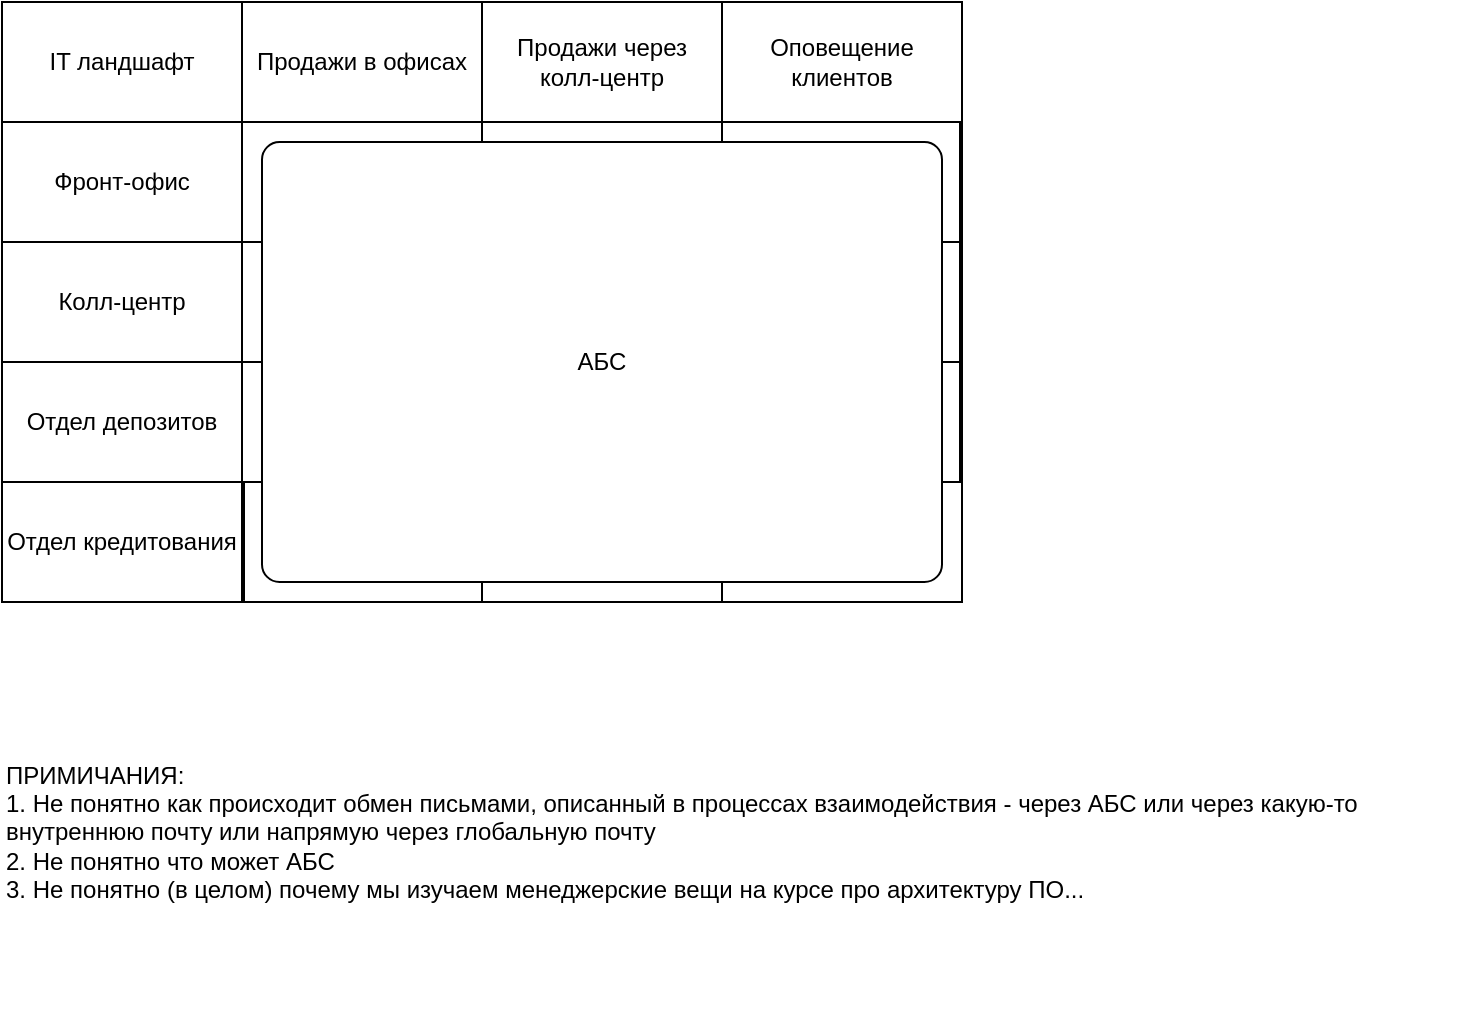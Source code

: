<mxfile version="27.1.1">
  <diagram name="Page-1" id="Z2c1XPwL7gk2Sq_vbX5X">
    <mxGraphModel dx="1158" dy="618" grid="1" gridSize="10" guides="1" tooltips="1" connect="1" arrows="1" fold="1" page="1" pageScale="1" pageWidth="850" pageHeight="1100" math="0" shadow="0">
      <root>
        <mxCell id="0" />
        <mxCell id="1" parent="0" />
        <mxCell id="xn0co1EgoNSOZvKsrCmK-13" value="" style="rounded=0;whiteSpace=wrap;html=1;fillColor=none;" vertex="1" parent="1">
          <mxGeometry x="80" y="80" width="480" height="300" as="geometry" />
        </mxCell>
        <mxCell id="xn0co1EgoNSOZvKsrCmK-3" value="Продажи в офисах" style="rounded=0;whiteSpace=wrap;html=1;" vertex="1" parent="1">
          <mxGeometry x="200" y="80" width="120" height="60" as="geometry" />
        </mxCell>
        <mxCell id="xn0co1EgoNSOZvKsrCmK-5" value="Фронт-офис" style="rounded=0;whiteSpace=wrap;html=1;" vertex="1" parent="1">
          <mxGeometry x="80" y="140" width="120" height="60" as="geometry" />
        </mxCell>
        <mxCell id="xn0co1EgoNSOZvKsrCmK-6" value="Отдел кредитования" style="rounded=0;whiteSpace=wrap;html=1;" vertex="1" parent="1">
          <mxGeometry x="80" y="320" width="120" height="60" as="geometry" />
        </mxCell>
        <mxCell id="xn0co1EgoNSOZvKsrCmK-7" value="Отдел депозитов" style="rounded=0;whiteSpace=wrap;html=1;" vertex="1" parent="1">
          <mxGeometry x="80" y="260" width="120" height="60" as="geometry" />
        </mxCell>
        <mxCell id="xn0co1EgoNSOZvKsrCmK-9" value="Продажи через колл-центр" style="rounded=0;whiteSpace=wrap;html=1;" vertex="1" parent="1">
          <mxGeometry x="320" y="80" width="120" height="60" as="geometry" />
        </mxCell>
        <mxCell id="xn0co1EgoNSOZvKsrCmK-11" value="Оповещение клиентов" style="rounded=0;whiteSpace=wrap;html=1;" vertex="1" parent="1">
          <mxGeometry x="440" y="80" width="120" height="60" as="geometry" />
        </mxCell>
        <mxCell id="xn0co1EgoNSOZvKsrCmK-21" value="IT ландшафт" style="rounded=0;whiteSpace=wrap;html=1;" vertex="1" parent="1">
          <mxGeometry x="80" y="80" width="120" height="60" as="geometry" />
        </mxCell>
        <mxCell id="xn0co1EgoNSOZvKsrCmK-26" value="Колл-центр" style="rounded=0;whiteSpace=wrap;html=1;" vertex="1" parent="1">
          <mxGeometry x="80" y="200" width="120" height="60" as="geometry" />
        </mxCell>
        <mxCell id="xn0co1EgoNSOZvKsrCmK-29" value="" style="group" vertex="1" connectable="0" parent="1">
          <mxGeometry x="200" y="140" width="360" height="254" as="geometry" />
        </mxCell>
        <mxCell id="xn0co1EgoNSOZvKsrCmK-14" value="" style="rounded=0;whiteSpace=wrap;html=1;fillColor=none;" vertex="1" parent="xn0co1EgoNSOZvKsrCmK-29">
          <mxGeometry width="120" height="240" as="geometry" />
        </mxCell>
        <mxCell id="xn0co1EgoNSOZvKsrCmK-15" value="" style="rounded=0;whiteSpace=wrap;html=1;fillColor=none;" vertex="1" parent="xn0co1EgoNSOZvKsrCmK-29">
          <mxGeometry x="120" width="120" height="240" as="geometry" />
        </mxCell>
        <mxCell id="xn0co1EgoNSOZvKsrCmK-16" value="" style="rounded=0;whiteSpace=wrap;html=1;fillColor=none;" vertex="1" parent="xn0co1EgoNSOZvKsrCmK-29">
          <mxGeometry x="240" width="120" height="240" as="geometry" />
        </mxCell>
        <mxCell id="xn0co1EgoNSOZvKsrCmK-17" value="" style="rounded=0;whiteSpace=wrap;html=1;fillColor=none;" vertex="1" parent="xn0co1EgoNSOZvKsrCmK-29">
          <mxGeometry width="359" height="60" as="geometry" />
        </mxCell>
        <mxCell id="xn0co1EgoNSOZvKsrCmK-20" value="" style="rounded=0;whiteSpace=wrap;html=1;fillColor=none;" vertex="1" parent="xn0co1EgoNSOZvKsrCmK-29">
          <mxGeometry y="120" width="359" height="60" as="geometry" />
        </mxCell>
        <mxCell id="xn0co1EgoNSOZvKsrCmK-18" value="" style="rounded=0;whiteSpace=wrap;html=1;fillColor=none;" vertex="1" parent="xn0co1EgoNSOZvKsrCmK-29">
          <mxGeometry x="1" y="180" width="359" height="60" as="geometry" />
        </mxCell>
        <mxCell id="xn0co1EgoNSOZvKsrCmK-19" value="" style="rounded=0;whiteSpace=wrap;html=1;fillColor=none;" vertex="1" parent="xn0co1EgoNSOZvKsrCmK-29">
          <mxGeometry y="60" width="359" height="60" as="geometry" />
        </mxCell>
        <mxCell id="xn0co1EgoNSOZvKsrCmK-24" value="АБС" style="rounded=1;whiteSpace=wrap;html=1;arcSize=4;" vertex="1" parent="xn0co1EgoNSOZvKsrCmK-29">
          <mxGeometry x="10" y="10" width="340" height="220" as="geometry" />
        </mxCell>
        <mxCell id="xn0co1EgoNSOZvKsrCmK-30" value="ПРИМИЧАНИЯ:&lt;div&gt;1. Не понятно как происходит обмен письмами, описанный в процессах взаимодействия - через АБС или через какую-то внутреннюю почту или напрямую через глобальную почту&lt;/div&gt;&lt;div&gt;2. Не понятно что может АБС&lt;br&gt;3. Не понятно (в целом) почему мы изучаем менеджерские вещи на курсе про архитектуру ПО...&lt;/div&gt;" style="text;html=1;align=left;verticalAlign=middle;whiteSpace=wrap;rounded=0;" vertex="1" parent="1">
          <mxGeometry x="80" y="400" width="740" height="190" as="geometry" />
        </mxCell>
      </root>
    </mxGraphModel>
  </diagram>
</mxfile>
